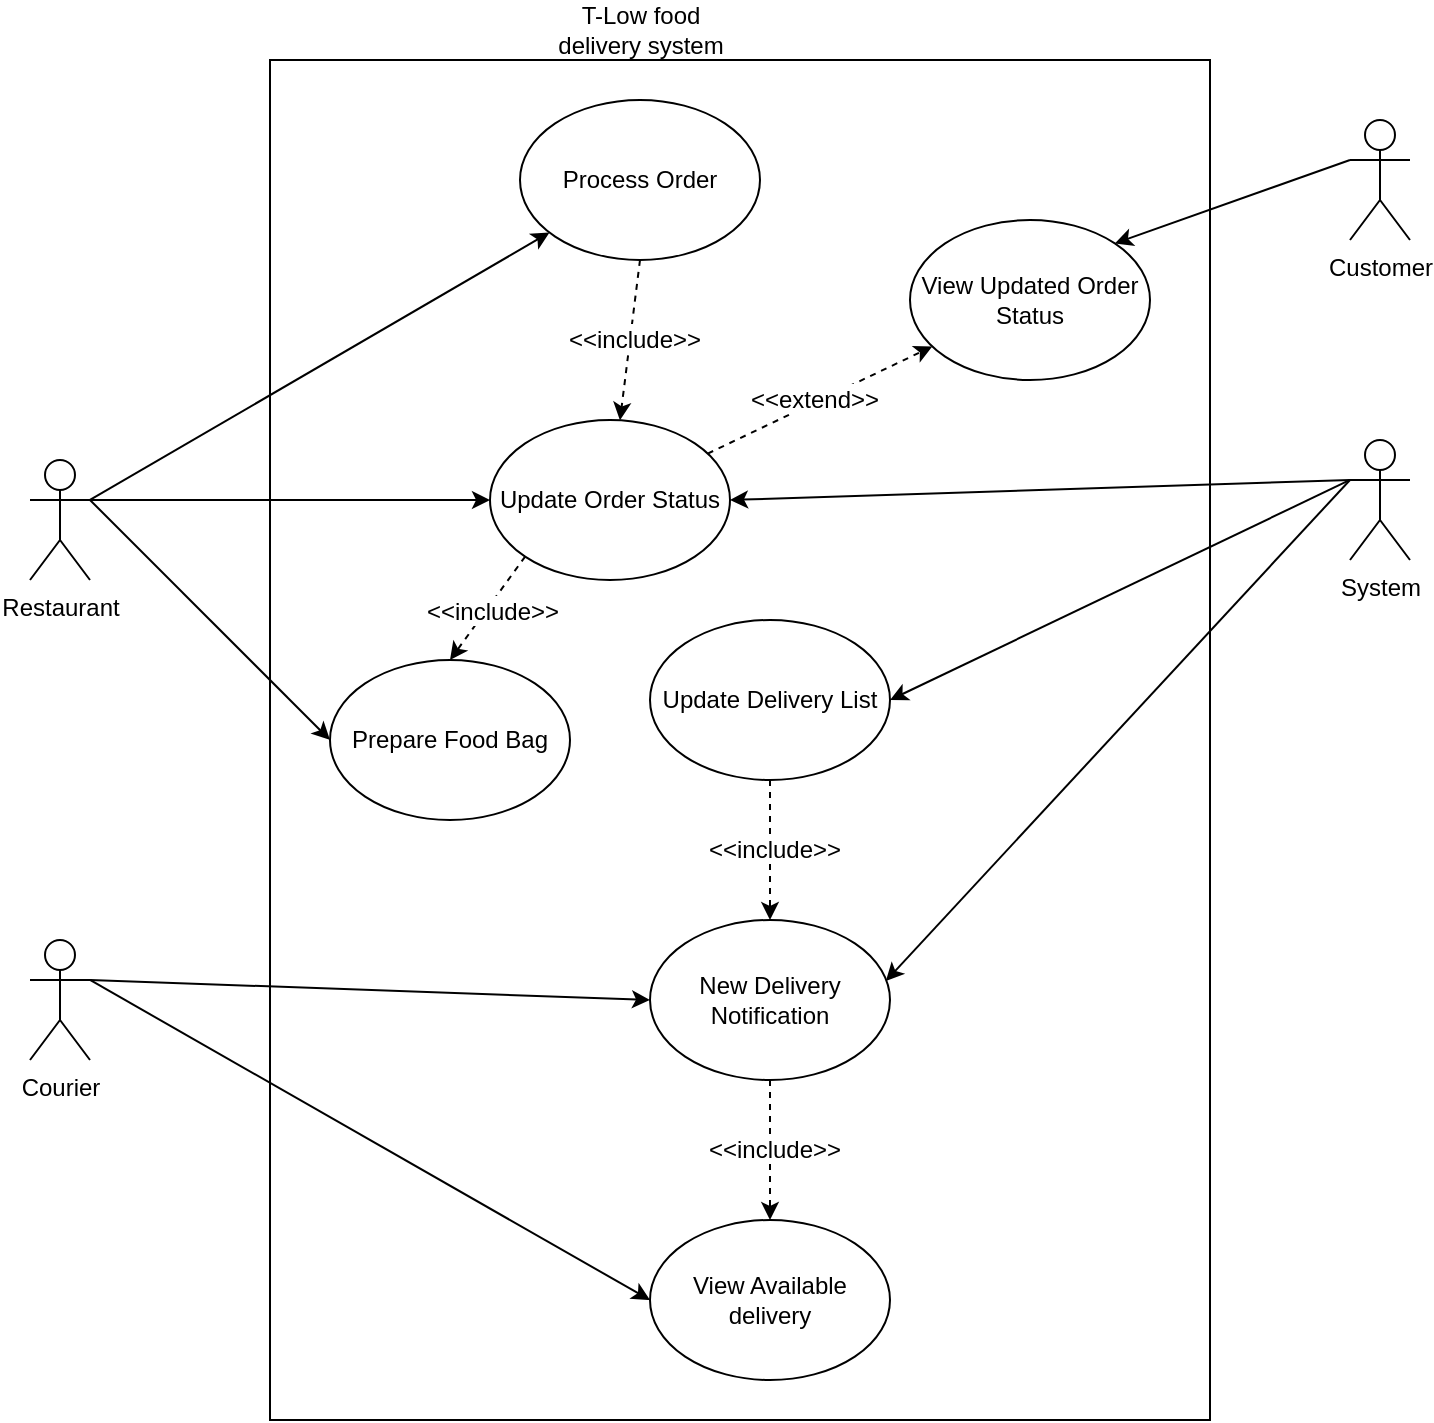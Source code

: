 <mxfile version="17.2.4" type="github">
  <diagram id="Hk2XE8P2p9fJhktpBbua" name="Page-1">
    <mxGraphModel dx="946" dy="1547" grid="1" gridSize="10" guides="1" tooltips="1" connect="1" arrows="1" fold="1" page="1" pageScale="1" pageWidth="850" pageHeight="1100" math="0" shadow="0">
      <root>
        <mxCell id="0" />
        <mxCell id="1" parent="0" />
        <mxCell id="bOuW3gJqVX_yY58FgyjO-1" value="" style="rounded=0;whiteSpace=wrap;html=1;" vertex="1" parent="1">
          <mxGeometry x="360" y="-140" width="470" height="680" as="geometry" />
        </mxCell>
        <mxCell id="bOuW3gJqVX_yY58FgyjO-2" value="T-Low food&lt;br style=&quot;font-size: 12px&quot;&gt;delivery system" style="text;html=1;strokeColor=none;fillColor=none;align=center;verticalAlign=middle;whiteSpace=wrap;rounded=0;fontSize=12;" vertex="1" parent="1">
          <mxGeometry x="497.5" y="-170" width="95" height="30" as="geometry" />
        </mxCell>
        <mxCell id="bOuW3gJqVX_yY58FgyjO-3" value="Restaurant" style="shape=umlActor;verticalLabelPosition=bottom;verticalAlign=top;html=1;outlineConnect=0;" vertex="1" parent="1">
          <mxGeometry x="240" y="60" width="30" height="60" as="geometry" />
        </mxCell>
        <mxCell id="bOuW3gJqVX_yY58FgyjO-4" value="Courier" style="shape=umlActor;verticalLabelPosition=bottom;verticalAlign=top;html=1;outlineConnect=0;" vertex="1" parent="1">
          <mxGeometry x="240" y="300" width="30" height="60" as="geometry" />
        </mxCell>
        <mxCell id="bOuW3gJqVX_yY58FgyjO-6" value="System" style="shape=umlActor;verticalLabelPosition=bottom;verticalAlign=top;html=1;outlineConnect=0;" vertex="1" parent="1">
          <mxGeometry x="900" y="50" width="30" height="60" as="geometry" />
        </mxCell>
        <mxCell id="bOuW3gJqVX_yY58FgyjO-7" value="Customer" style="shape=umlActor;verticalLabelPosition=bottom;verticalAlign=top;html=1;outlineConnect=0;" vertex="1" parent="1">
          <mxGeometry x="900" y="-110" width="30" height="60" as="geometry" />
        </mxCell>
        <mxCell id="bOuW3gJqVX_yY58FgyjO-8" value="Process Order" style="ellipse;whiteSpace=wrap;html=1;" vertex="1" parent="1">
          <mxGeometry x="485" y="-120" width="120" height="80" as="geometry" />
        </mxCell>
        <mxCell id="bOuW3gJqVX_yY58FgyjO-10" value="" style="endArrow=classic;html=1;rounded=0;exitX=1;exitY=0.333;exitDx=0;exitDy=0;exitPerimeter=0;" edge="1" parent="1" source="bOuW3gJqVX_yY58FgyjO-3" target="bOuW3gJqVX_yY58FgyjO-8">
          <mxGeometry width="50" height="50" relative="1" as="geometry">
            <mxPoint x="530" y="160" as="sourcePoint" />
            <mxPoint x="580" y="110" as="targetPoint" />
          </mxGeometry>
        </mxCell>
        <mxCell id="bOuW3gJqVX_yY58FgyjO-11" value="Update Order Status" style="ellipse;whiteSpace=wrap;html=1;" vertex="1" parent="1">
          <mxGeometry x="470" y="40" width="120" height="80" as="geometry" />
        </mxCell>
        <mxCell id="bOuW3gJqVX_yY58FgyjO-12" value="" style="endArrow=classic;html=1;rounded=0;exitX=1;exitY=0.333;exitDx=0;exitDy=0;exitPerimeter=0;entryX=0;entryY=0.5;entryDx=0;entryDy=0;" edge="1" parent="1" source="bOuW3gJqVX_yY58FgyjO-3" target="bOuW3gJqVX_yY58FgyjO-11">
          <mxGeometry width="50" height="50" relative="1" as="geometry">
            <mxPoint x="530" y="160" as="sourcePoint" />
            <mxPoint x="580" y="110" as="targetPoint" />
          </mxGeometry>
        </mxCell>
        <mxCell id="bOuW3gJqVX_yY58FgyjO-13" value="" style="endArrow=classic;html=1;rounded=0;exitX=0;exitY=0.333;exitDx=0;exitDy=0;exitPerimeter=0;entryX=1;entryY=0.5;entryDx=0;entryDy=0;" edge="1" parent="1" source="bOuW3gJqVX_yY58FgyjO-6" target="bOuW3gJqVX_yY58FgyjO-11">
          <mxGeometry width="50" height="50" relative="1" as="geometry">
            <mxPoint x="530" y="210" as="sourcePoint" />
            <mxPoint x="580" y="160" as="targetPoint" />
          </mxGeometry>
        </mxCell>
        <mxCell id="bOuW3gJqVX_yY58FgyjO-14" value="Prepare Food Bag" style="ellipse;whiteSpace=wrap;html=1;" vertex="1" parent="1">
          <mxGeometry x="390" y="160" width="120" height="80" as="geometry" />
        </mxCell>
        <mxCell id="bOuW3gJqVX_yY58FgyjO-15" value="" style="endArrow=classic;html=1;rounded=0;entryX=0;entryY=0.5;entryDx=0;entryDy=0;" edge="1" parent="1" target="bOuW3gJqVX_yY58FgyjO-14">
          <mxGeometry width="50" height="50" relative="1" as="geometry">
            <mxPoint x="270" y="80" as="sourcePoint" />
            <mxPoint x="580" y="200" as="targetPoint" />
          </mxGeometry>
        </mxCell>
        <mxCell id="bOuW3gJqVX_yY58FgyjO-16" value="Update Delivery List" style="ellipse;whiteSpace=wrap;html=1;" vertex="1" parent="1">
          <mxGeometry x="550" y="140" width="120" height="80" as="geometry" />
        </mxCell>
        <mxCell id="bOuW3gJqVX_yY58FgyjO-17" value="New Delivery Notification" style="ellipse;whiteSpace=wrap;html=1;" vertex="1" parent="1">
          <mxGeometry x="550" y="290" width="120" height="80" as="geometry" />
        </mxCell>
        <mxCell id="bOuW3gJqVX_yY58FgyjO-18" value="" style="endArrow=classic;html=1;rounded=0;entryX=1;entryY=0.5;entryDx=0;entryDy=0;exitX=0;exitY=0.333;exitDx=0;exitDy=0;exitPerimeter=0;" edge="1" parent="1" source="bOuW3gJqVX_yY58FgyjO-6" target="bOuW3gJqVX_yY58FgyjO-16">
          <mxGeometry width="50" height="50" relative="1" as="geometry">
            <mxPoint x="830" y="80" as="sourcePoint" />
            <mxPoint x="700" y="190" as="targetPoint" />
          </mxGeometry>
        </mxCell>
        <mxCell id="bOuW3gJqVX_yY58FgyjO-19" value="" style="endArrow=classic;html=1;rounded=0;entryX=0.983;entryY=0.381;entryDx=0;entryDy=0;entryPerimeter=0;exitX=0;exitY=0.333;exitDx=0;exitDy=0;exitPerimeter=0;" edge="1" parent="1" source="bOuW3gJqVX_yY58FgyjO-6" target="bOuW3gJqVX_yY58FgyjO-17">
          <mxGeometry width="50" height="50" relative="1" as="geometry">
            <mxPoint x="830" y="80" as="sourcePoint" />
            <mxPoint x="700" y="290" as="targetPoint" />
          </mxGeometry>
        </mxCell>
        <mxCell id="bOuW3gJqVX_yY58FgyjO-20" value="" style="html=1;labelBackgroundColor=#ffffff;startArrow=none;startFill=0;startSize=6;endArrow=classic;endFill=1;endSize=6;jettySize=auto;orthogonalLoop=1;strokeWidth=1;dashed=1;fontSize=14;rounded=0;exitX=0.5;exitY=1;exitDx=0;exitDy=0;" edge="1" parent="1" source="bOuW3gJqVX_yY58FgyjO-8" target="bOuW3gJqVX_yY58FgyjO-11">
          <mxGeometry width="60" height="60" relative="1" as="geometry">
            <mxPoint x="640" y="120" as="sourcePoint" />
            <mxPoint x="700" y="60" as="targetPoint" />
          </mxGeometry>
        </mxCell>
        <mxCell id="bOuW3gJqVX_yY58FgyjO-21" value="&lt;font style=&quot;font-size: 12px&quot;&gt;&amp;lt;&amp;lt;include&amp;gt;&amp;gt;&lt;/font&gt;" style="edgeLabel;html=1;align=center;verticalAlign=middle;resizable=0;points=[];fontSize=13;" vertex="1" connectable="0" parent="bOuW3gJqVX_yY58FgyjO-20">
          <mxGeometry x="-0.037" y="2" relative="1" as="geometry">
            <mxPoint as="offset" />
          </mxGeometry>
        </mxCell>
        <mxCell id="bOuW3gJqVX_yY58FgyjO-22" value="" style="html=1;labelBackgroundColor=#ffffff;startArrow=none;startFill=0;startSize=6;endArrow=classic;endFill=1;endSize=6;jettySize=auto;orthogonalLoop=1;strokeWidth=1;dashed=1;fontSize=14;rounded=0;exitX=0;exitY=1;exitDx=0;exitDy=0;entryX=0.5;entryY=0;entryDx=0;entryDy=0;" edge="1" parent="1" source="bOuW3gJqVX_yY58FgyjO-11" target="bOuW3gJqVX_yY58FgyjO-14">
          <mxGeometry width="60" height="60" relative="1" as="geometry">
            <mxPoint x="544" y="130" as="sourcePoint" />
            <mxPoint x="430" y="200" as="targetPoint" />
          </mxGeometry>
        </mxCell>
        <mxCell id="bOuW3gJqVX_yY58FgyjO-23" value="&lt;font style=&quot;font-size: 12px&quot;&gt;&amp;lt;&amp;lt;include&amp;gt;&amp;gt;&lt;/font&gt;" style="edgeLabel;html=1;align=center;verticalAlign=middle;resizable=0;points=[];fontSize=13;" vertex="1" connectable="0" parent="bOuW3gJqVX_yY58FgyjO-22">
          <mxGeometry x="-0.037" y="2" relative="1" as="geometry">
            <mxPoint as="offset" />
          </mxGeometry>
        </mxCell>
        <mxCell id="bOuW3gJqVX_yY58FgyjO-25" value="" style="endArrow=classic;html=1;rounded=0;fontSize=12;exitX=1;exitY=0.333;exitDx=0;exitDy=0;exitPerimeter=0;entryX=0;entryY=0.5;entryDx=0;entryDy=0;" edge="1" parent="1" source="bOuW3gJqVX_yY58FgyjO-4" target="bOuW3gJqVX_yY58FgyjO-17">
          <mxGeometry width="50" height="50" relative="1" as="geometry">
            <mxPoint x="650" y="440" as="sourcePoint" />
            <mxPoint x="700" y="390" as="targetPoint" />
          </mxGeometry>
        </mxCell>
        <mxCell id="bOuW3gJqVX_yY58FgyjO-26" value="" style="html=1;labelBackgroundColor=#ffffff;startArrow=none;startFill=0;startSize=6;endArrow=classic;endFill=1;endSize=6;jettySize=auto;orthogonalLoop=1;strokeWidth=1;dashed=1;fontSize=14;rounded=0;exitX=0.5;exitY=1;exitDx=0;exitDy=0;entryX=0.5;entryY=0;entryDx=0;entryDy=0;" edge="1" parent="1" source="bOuW3gJqVX_yY58FgyjO-16" target="bOuW3gJqVX_yY58FgyjO-17">
          <mxGeometry width="60" height="60" relative="1" as="geometry">
            <mxPoint x="612.574" y="270.004" as="sourcePoint" />
            <mxPoint x="540" y="351.72" as="targetPoint" />
          </mxGeometry>
        </mxCell>
        <mxCell id="bOuW3gJqVX_yY58FgyjO-27" value="&lt;font style=&quot;font-size: 12px&quot;&gt;&amp;lt;&amp;lt;include&amp;gt;&amp;gt;&lt;/font&gt;" style="edgeLabel;html=1;align=center;verticalAlign=middle;resizable=0;points=[];fontSize=13;" vertex="1" connectable="0" parent="bOuW3gJqVX_yY58FgyjO-26">
          <mxGeometry x="-0.037" y="2" relative="1" as="geometry">
            <mxPoint as="offset" />
          </mxGeometry>
        </mxCell>
        <mxCell id="bOuW3gJqVX_yY58FgyjO-28" value="View Available delivery" style="ellipse;whiteSpace=wrap;html=1;fontSize=12;" vertex="1" parent="1">
          <mxGeometry x="550" y="440" width="120" height="80" as="geometry" />
        </mxCell>
        <mxCell id="bOuW3gJqVX_yY58FgyjO-29" value="" style="endArrow=classic;html=1;rounded=0;fontSize=12;exitX=1;exitY=0.333;exitDx=0;exitDy=0;exitPerimeter=0;entryX=0;entryY=0.5;entryDx=0;entryDy=0;" edge="1" parent="1" source="bOuW3gJqVX_yY58FgyjO-4" target="bOuW3gJqVX_yY58FgyjO-28">
          <mxGeometry width="50" height="50" relative="1" as="geometry">
            <mxPoint x="650" y="520" as="sourcePoint" />
            <mxPoint x="700" y="470" as="targetPoint" />
          </mxGeometry>
        </mxCell>
        <mxCell id="bOuW3gJqVX_yY58FgyjO-30" value="" style="html=1;labelBackgroundColor=#ffffff;startArrow=none;startFill=0;startSize=6;endArrow=classic;endFill=1;endSize=6;jettySize=auto;orthogonalLoop=1;strokeWidth=1;dashed=1;fontSize=14;rounded=0;exitX=0.5;exitY=1;exitDx=0;exitDy=0;entryX=0.5;entryY=0;entryDx=0;entryDy=0;" edge="1" parent="1" source="bOuW3gJqVX_yY58FgyjO-17" target="bOuW3gJqVX_yY58FgyjO-28">
          <mxGeometry width="60" height="60" relative="1" as="geometry">
            <mxPoint x="599.5" y="420" as="sourcePoint" />
            <mxPoint x="599.5" y="480" as="targetPoint" />
          </mxGeometry>
        </mxCell>
        <mxCell id="bOuW3gJqVX_yY58FgyjO-31" value="&lt;font style=&quot;font-size: 12px&quot;&gt;&amp;lt;&amp;lt;include&amp;gt;&amp;gt;&lt;/font&gt;" style="edgeLabel;html=1;align=center;verticalAlign=middle;resizable=0;points=[];fontSize=13;" vertex="1" connectable="0" parent="bOuW3gJqVX_yY58FgyjO-30">
          <mxGeometry x="-0.037" y="2" relative="1" as="geometry">
            <mxPoint as="offset" />
          </mxGeometry>
        </mxCell>
        <mxCell id="bOuW3gJqVX_yY58FgyjO-32" style="edgeStyle=orthogonalEdgeStyle;rounded=0;orthogonalLoop=1;jettySize=auto;html=1;exitX=0.5;exitY=1;exitDx=0;exitDy=0;fontSize=12;" edge="1" parent="1" source="bOuW3gJqVX_yY58FgyjO-28" target="bOuW3gJqVX_yY58FgyjO-28">
          <mxGeometry relative="1" as="geometry" />
        </mxCell>
        <mxCell id="bOuW3gJqVX_yY58FgyjO-36" value="View Updated Order Status" style="ellipse;whiteSpace=wrap;html=1;fontSize=12;" vertex="1" parent="1">
          <mxGeometry x="680" y="-60" width="120" height="80" as="geometry" />
        </mxCell>
        <mxCell id="bOuW3gJqVX_yY58FgyjO-37" value="" style="endArrow=classic;html=1;rounded=0;fontSize=12;exitX=0;exitY=0.333;exitDx=0;exitDy=0;exitPerimeter=0;entryX=1;entryY=0;entryDx=0;entryDy=0;" edge="1" parent="1" source="bOuW3gJqVX_yY58FgyjO-7" target="bOuW3gJqVX_yY58FgyjO-36">
          <mxGeometry width="50" height="50" relative="1" as="geometry">
            <mxPoint x="680" y="-60" as="sourcePoint" />
            <mxPoint x="730" y="-110" as="targetPoint" />
          </mxGeometry>
        </mxCell>
        <mxCell id="bOuW3gJqVX_yY58FgyjO-38" value="" style="html=1;labelBackgroundColor=#ffffff;startArrow=none;startFill=0;startSize=6;endArrow=classic;endFill=1;endSize=6;jettySize=auto;orthogonalLoop=1;strokeWidth=1;dashed=1;fontSize=14;rounded=0;" edge="1" parent="1" source="bOuW3gJqVX_yY58FgyjO-11" target="bOuW3gJqVX_yY58FgyjO-36">
          <mxGeometry width="60" height="60" relative="1" as="geometry">
            <mxPoint x="630" as="sourcePoint" />
            <mxPoint x="630" y="60" as="targetPoint" />
          </mxGeometry>
        </mxCell>
        <mxCell id="bOuW3gJqVX_yY58FgyjO-39" value="&lt;font style=&quot;font-size: 12px&quot;&gt;&amp;lt;&amp;lt;extend&amp;gt;&amp;gt;&lt;/font&gt;" style="edgeLabel;html=1;align=center;verticalAlign=middle;resizable=0;points=[];fontSize=13;" vertex="1" connectable="0" parent="bOuW3gJqVX_yY58FgyjO-38">
          <mxGeometry x="-0.037" y="2" relative="1" as="geometry">
            <mxPoint as="offset" />
          </mxGeometry>
        </mxCell>
      </root>
    </mxGraphModel>
  </diagram>
</mxfile>
